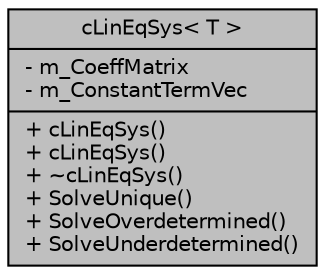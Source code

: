 digraph G
{
  edge [fontname="Helvetica",fontsize="10",labelfontname="Helvetica",labelfontsize="10"];
  node [fontname="Helvetica",fontsize="10",shape=record];
  Node1 [label="{cLinEqSys\< T \>\n|- m_CoeffMatrix\l- m_ConstantTermVec\l|+ cLinEqSys()\l+ cLinEqSys()\l+ ~cLinEqSys()\l+ SolveUnique()\l+ SolveOverdetermined()\l+ SolveUnderdetermined()\l}",height=0.2,width=0.4,color="black", fillcolor="grey75", style="filled" fontcolor="black"];
}
